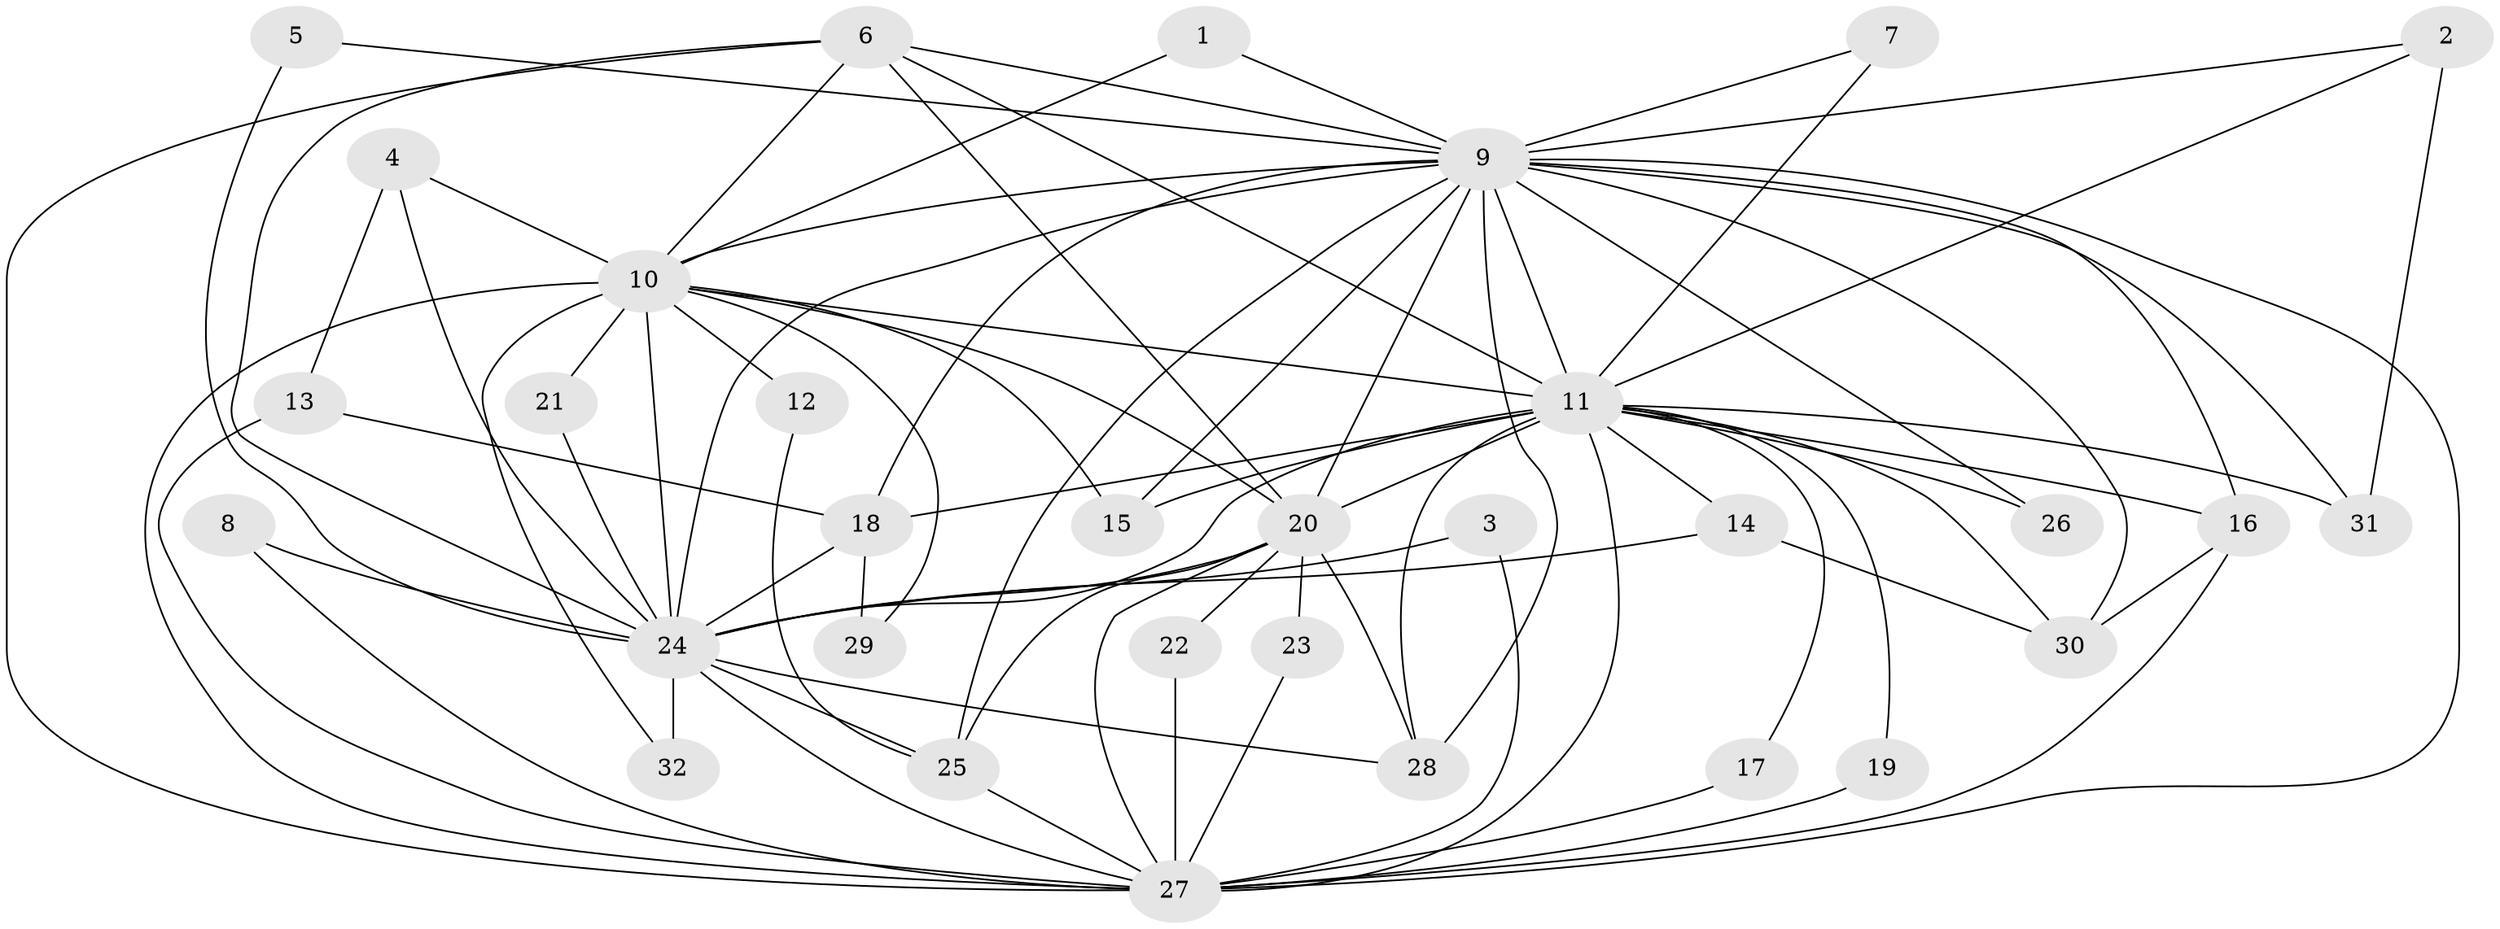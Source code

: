 // original degree distribution, {16: 0.047619047619047616, 28: 0.015873015873015872, 19: 0.015873015873015872, 13: 0.031746031746031744, 18: 0.015873015873015872, 15: 0.015873015873015872, 10: 0.015873015873015872, 3: 0.2222222222222222, 2: 0.5079365079365079, 7: 0.015873015873015872, 5: 0.015873015873015872, 4: 0.07936507936507936}
// Generated by graph-tools (version 1.1) at 2025/49/03/09/25 03:49:40]
// undirected, 32 vertices, 82 edges
graph export_dot {
graph [start="1"]
  node [color=gray90,style=filled];
  1;
  2;
  3;
  4;
  5;
  6;
  7;
  8;
  9;
  10;
  11;
  12;
  13;
  14;
  15;
  16;
  17;
  18;
  19;
  20;
  21;
  22;
  23;
  24;
  25;
  26;
  27;
  28;
  29;
  30;
  31;
  32;
  1 -- 9 [weight=1.0];
  1 -- 10 [weight=1.0];
  2 -- 9 [weight=1.0];
  2 -- 11 [weight=1.0];
  2 -- 31 [weight=1.0];
  3 -- 24 [weight=1.0];
  3 -- 27 [weight=1.0];
  4 -- 10 [weight=1.0];
  4 -- 13 [weight=1.0];
  4 -- 24 [weight=1.0];
  5 -- 9 [weight=1.0];
  5 -- 24 [weight=1.0];
  6 -- 9 [weight=1.0];
  6 -- 10 [weight=1.0];
  6 -- 11 [weight=3.0];
  6 -- 20 [weight=1.0];
  6 -- 24 [weight=2.0];
  6 -- 27 [weight=2.0];
  7 -- 9 [weight=1.0];
  7 -- 11 [weight=1.0];
  8 -- 24 [weight=1.0];
  8 -- 27 [weight=1.0];
  9 -- 10 [weight=1.0];
  9 -- 11 [weight=2.0];
  9 -- 15 [weight=1.0];
  9 -- 16 [weight=1.0];
  9 -- 18 [weight=1.0];
  9 -- 20 [weight=1.0];
  9 -- 24 [weight=2.0];
  9 -- 25 [weight=1.0];
  9 -- 26 [weight=1.0];
  9 -- 27 [weight=2.0];
  9 -- 28 [weight=1.0];
  9 -- 30 [weight=1.0];
  9 -- 31 [weight=1.0];
  10 -- 11 [weight=3.0];
  10 -- 12 [weight=1.0];
  10 -- 15 [weight=1.0];
  10 -- 20 [weight=1.0];
  10 -- 21 [weight=1.0];
  10 -- 24 [weight=2.0];
  10 -- 27 [weight=2.0];
  10 -- 29 [weight=1.0];
  10 -- 32 [weight=1.0];
  11 -- 14 [weight=2.0];
  11 -- 15 [weight=1.0];
  11 -- 16 [weight=1.0];
  11 -- 17 [weight=1.0];
  11 -- 18 [weight=3.0];
  11 -- 19 [weight=1.0];
  11 -- 20 [weight=4.0];
  11 -- 24 [weight=4.0];
  11 -- 26 [weight=2.0];
  11 -- 27 [weight=5.0];
  11 -- 28 [weight=1.0];
  11 -- 30 [weight=1.0];
  11 -- 31 [weight=2.0];
  12 -- 25 [weight=1.0];
  13 -- 18 [weight=1.0];
  13 -- 27 [weight=1.0];
  14 -- 24 [weight=1.0];
  14 -- 30 [weight=1.0];
  16 -- 27 [weight=2.0];
  16 -- 30 [weight=1.0];
  17 -- 27 [weight=1.0];
  18 -- 24 [weight=1.0];
  18 -- 29 [weight=1.0];
  19 -- 27 [weight=1.0];
  20 -- 22 [weight=1.0];
  20 -- 23 [weight=1.0];
  20 -- 24 [weight=2.0];
  20 -- 25 [weight=1.0];
  20 -- 27 [weight=2.0];
  20 -- 28 [weight=1.0];
  21 -- 24 [weight=1.0];
  22 -- 27 [weight=1.0];
  23 -- 27 [weight=1.0];
  24 -- 25 [weight=1.0];
  24 -- 27 [weight=4.0];
  24 -- 28 [weight=1.0];
  24 -- 32 [weight=2.0];
  25 -- 27 [weight=1.0];
}
